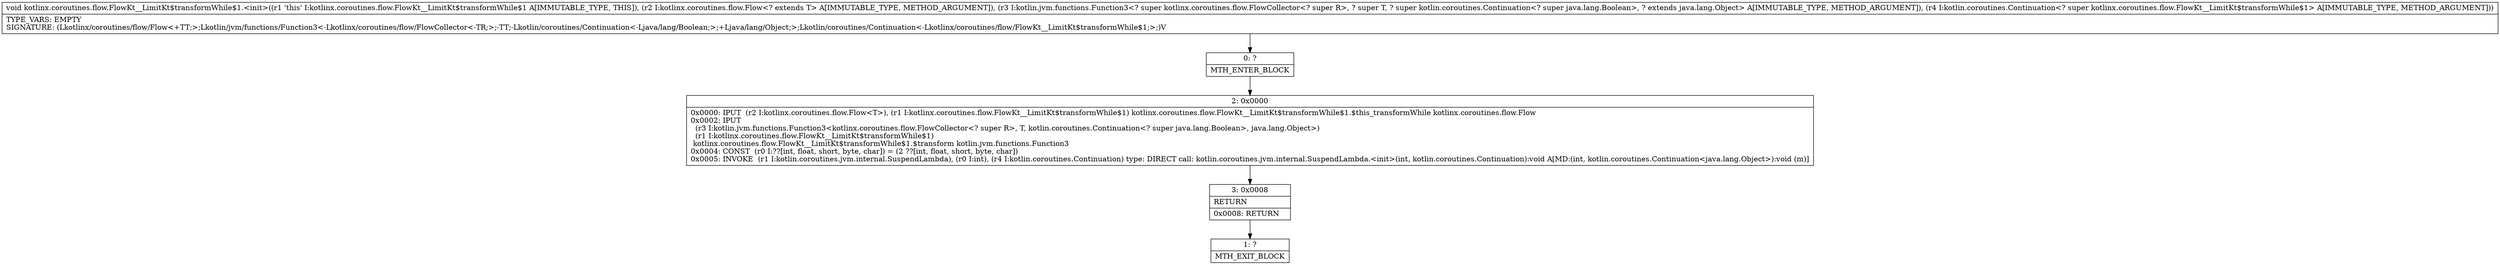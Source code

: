 digraph "CFG forkotlinx.coroutines.flow.FlowKt__LimitKt$transformWhile$1.\<init\>(Lkotlinx\/coroutines\/flow\/Flow;Lkotlin\/jvm\/functions\/Function3;Lkotlin\/coroutines\/Continuation;)V" {
Node_0 [shape=record,label="{0\:\ ?|MTH_ENTER_BLOCK\l}"];
Node_2 [shape=record,label="{2\:\ 0x0000|0x0000: IPUT  (r2 I:kotlinx.coroutines.flow.Flow\<T\>), (r1 I:kotlinx.coroutines.flow.FlowKt__LimitKt$transformWhile$1) kotlinx.coroutines.flow.FlowKt__LimitKt$transformWhile$1.$this_transformWhile kotlinx.coroutines.flow.Flow \l0x0002: IPUT  \l  (r3 I:kotlin.jvm.functions.Function3\<kotlinx.coroutines.flow.FlowCollector\<? super R\>, T, kotlin.coroutines.Continuation\<? super java.lang.Boolean\>, java.lang.Object\>)\l  (r1 I:kotlinx.coroutines.flow.FlowKt__LimitKt$transformWhile$1)\l kotlinx.coroutines.flow.FlowKt__LimitKt$transformWhile$1.$transform kotlin.jvm.functions.Function3 \l0x0004: CONST  (r0 I:??[int, float, short, byte, char]) = (2 ??[int, float, short, byte, char]) \l0x0005: INVOKE  (r1 I:kotlin.coroutines.jvm.internal.SuspendLambda), (r0 I:int), (r4 I:kotlin.coroutines.Continuation) type: DIRECT call: kotlin.coroutines.jvm.internal.SuspendLambda.\<init\>(int, kotlin.coroutines.Continuation):void A[MD:(int, kotlin.coroutines.Continuation\<java.lang.Object\>):void (m)]\l}"];
Node_3 [shape=record,label="{3\:\ 0x0008|RETURN\l|0x0008: RETURN   \l}"];
Node_1 [shape=record,label="{1\:\ ?|MTH_EXIT_BLOCK\l}"];
MethodNode[shape=record,label="{void kotlinx.coroutines.flow.FlowKt__LimitKt$transformWhile$1.\<init\>((r1 'this' I:kotlinx.coroutines.flow.FlowKt__LimitKt$transformWhile$1 A[IMMUTABLE_TYPE, THIS]), (r2 I:kotlinx.coroutines.flow.Flow\<? extends T\> A[IMMUTABLE_TYPE, METHOD_ARGUMENT]), (r3 I:kotlin.jvm.functions.Function3\<? super kotlinx.coroutines.flow.FlowCollector\<? super R\>, ? super T, ? super kotlin.coroutines.Continuation\<? super java.lang.Boolean\>, ? extends java.lang.Object\> A[IMMUTABLE_TYPE, METHOD_ARGUMENT]), (r4 I:kotlin.coroutines.Continuation\<? super kotlinx.coroutines.flow.FlowKt__LimitKt$transformWhile$1\> A[IMMUTABLE_TYPE, METHOD_ARGUMENT]))  | TYPE_VARS: EMPTY\lSIGNATURE: (Lkotlinx\/coroutines\/flow\/Flow\<+TT;\>;Lkotlin\/jvm\/functions\/Function3\<\-Lkotlinx\/coroutines\/flow\/FlowCollector\<\-TR;\>;\-TT;\-Lkotlin\/coroutines\/Continuation\<\-Ljava\/lang\/Boolean;\>;+Ljava\/lang\/Object;\>;Lkotlin\/coroutines\/Continuation\<\-Lkotlinx\/coroutines\/flow\/FlowKt__LimitKt$transformWhile$1;\>;)V\l}"];
MethodNode -> Node_0;Node_0 -> Node_2;
Node_2 -> Node_3;
Node_3 -> Node_1;
}

